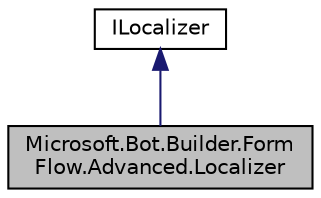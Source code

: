 digraph "Microsoft.Bot.Builder.FormFlow.Advanced.Localizer"
{
  edge [fontname="Helvetica",fontsize="10",labelfontname="Helvetica",labelfontsize="10"];
  node [fontname="Helvetica",fontsize="10",shape=record];
  Node1 [label="Microsoft.Bot.Builder.Form\lFlow.Advanced.Localizer",height=0.2,width=0.4,color="black", fillcolor="grey75", style="filled", fontcolor="black"];
  Node2 -> Node1 [dir="back",color="midnightblue",fontsize="10",style="solid",fontname="Helvetica"];
  Node2 [label="ILocalizer",height=0.2,width=0.4,color="black", fillcolor="white", style="filled",URL="$d8/dd6/interface_microsoft_1_1_bot_1_1_builder_1_1_form_flow_1_1_advanced_1_1_i_localizer.html",tooltip="Interface for localizing string resources. "];
}
